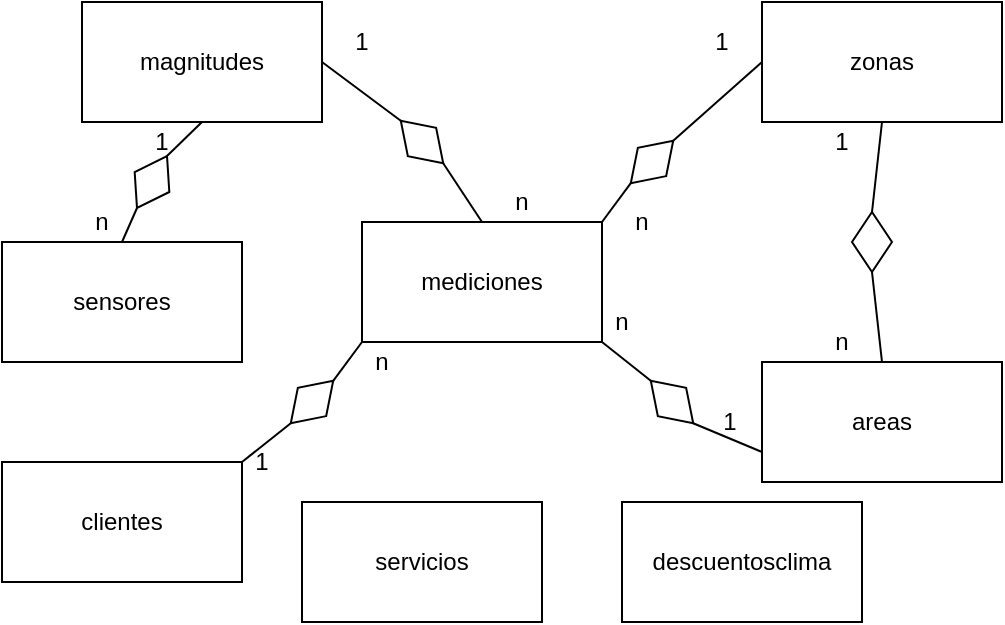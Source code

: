 <mxfile version="13.9.9" type="device"><diagram id="ZbH_61pPypR2rOjU5Vtv" name="Página-1"><mxGraphModel dx="1278" dy="607" grid="1" gridSize="10" guides="1" tooltips="1" connect="1" arrows="1" fold="1" page="1" pageScale="1" pageWidth="827" pageHeight="1169" math="0" shadow="0"><root><mxCell id="0"/><mxCell id="1" parent="0"/><mxCell id="I_MjyY3xcY7WspDceyhx-1" value="sensores" style="rounded=0;whiteSpace=wrap;html=1;" parent="1" vertex="1"><mxGeometry x="50" y="370" width="120" height="60" as="geometry"/></mxCell><mxCell id="I_MjyY3xcY7WspDceyhx-2" value="zonas" style="rounded=0;whiteSpace=wrap;html=1;" parent="1" vertex="1"><mxGeometry x="430" y="250" width="120" height="60" as="geometry"/></mxCell><mxCell id="I_MjyY3xcY7WspDceyhx-3" value="magnitudes" style="rounded=0;whiteSpace=wrap;html=1;" parent="1" vertex="1"><mxGeometry x="90" y="250" width="120" height="60" as="geometry"/></mxCell><mxCell id="I_MjyY3xcY7WspDceyhx-4" value="mediciones" style="rounded=0;whiteSpace=wrap;html=1;" parent="1" vertex="1"><mxGeometry x="230" y="360" width="120" height="60" as="geometry"/></mxCell><mxCell id="I_MjyY3xcY7WspDceyhx-5" value="areas" style="rounded=0;whiteSpace=wrap;html=1;" parent="1" vertex="1"><mxGeometry x="430" y="430" width="120" height="60" as="geometry"/></mxCell><mxCell id="I_MjyY3xcY7WspDceyhx-6" value="servicios" style="rounded=0;whiteSpace=wrap;html=1;" parent="1" vertex="1"><mxGeometry x="200" y="500" width="120" height="60" as="geometry"/></mxCell><mxCell id="Z6hzzFTPwHAOEeom6ugb-1" value="clientes" style="rounded=0;whiteSpace=wrap;html=1;" vertex="1" parent="1"><mxGeometry x="50" y="480" width="120" height="60" as="geometry"/></mxCell><mxCell id="Z6hzzFTPwHAOEeom6ugb-2" value="descuentosclima" style="rounded=0;whiteSpace=wrap;html=1;" vertex="1" parent="1"><mxGeometry x="360" y="500" width="120" height="60" as="geometry"/></mxCell><mxCell id="Z6hzzFTPwHAOEeom6ugb-12" value="" style="rhombus;whiteSpace=wrap;html=1;rotation=120;" vertex="1" parent="1"><mxGeometry x="110" y="330" width="30" height="20" as="geometry"/></mxCell><mxCell id="Z6hzzFTPwHAOEeom6ugb-13" value="" style="endArrow=none;html=1;exitX=0.5;exitY=0;exitDx=0;exitDy=0;entryX=1;entryY=0.5;entryDx=0;entryDy=0;" edge="1" parent="1" source="I_MjyY3xcY7WspDceyhx-1" target="Z6hzzFTPwHAOEeom6ugb-12"><mxGeometry width="50" height="50" relative="1" as="geometry"><mxPoint x="210" y="330" as="sourcePoint"/><mxPoint x="100" y="360" as="targetPoint"/></mxGeometry></mxCell><mxCell id="Z6hzzFTPwHAOEeom6ugb-14" value="" style="endArrow=none;html=1;exitX=0;exitY=0.5;exitDx=0;exitDy=0;entryX=0.5;entryY=1;entryDx=0;entryDy=0;" edge="1" parent="1" source="Z6hzzFTPwHAOEeom6ugb-12" target="I_MjyY3xcY7WspDceyhx-3"><mxGeometry width="50" height="50" relative="1" as="geometry"><mxPoint x="210" y="330" as="sourcePoint"/><mxPoint x="260" y="280" as="targetPoint"/></mxGeometry></mxCell><mxCell id="Z6hzzFTPwHAOEeom6ugb-15" value="" style="rhombus;whiteSpace=wrap;html=1;rotation=-225;" vertex="1" parent="1"><mxGeometry x="360" y="320" width="30" height="20" as="geometry"/></mxCell><mxCell id="Z6hzzFTPwHAOEeom6ugb-16" value="" style="endArrow=none;html=1;exitX=0;exitY=0.5;exitDx=0;exitDy=0;entryX=0;entryY=0.5;entryDx=0;entryDy=0;" edge="1" parent="1" source="Z6hzzFTPwHAOEeom6ugb-15" target="I_MjyY3xcY7WspDceyhx-2"><mxGeometry width="50" height="50" relative="1" as="geometry"><mxPoint x="460" y="320" as="sourcePoint"/><mxPoint x="400" y="300" as="targetPoint"/></mxGeometry></mxCell><mxCell id="Z6hzzFTPwHAOEeom6ugb-17" value="" style="endArrow=none;html=1;entryX=1;entryY=0.5;entryDx=0;entryDy=0;" edge="1" parent="1" target="Z6hzzFTPwHAOEeom6ugb-15"><mxGeometry width="50" height="50" relative="1" as="geometry"><mxPoint x="350" y="360" as="sourcePoint"/><mxPoint x="410" y="310" as="targetPoint"/></mxGeometry></mxCell><mxCell id="Z6hzzFTPwHAOEeom6ugb-18" value="1" style="text;html=1;strokeColor=none;fillColor=none;align=center;verticalAlign=middle;whiteSpace=wrap;rounded=0;" vertex="1" parent="1"><mxGeometry x="110" y="310" width="40" height="20" as="geometry"/></mxCell><mxCell id="Z6hzzFTPwHAOEeom6ugb-20" value="n" style="text;html=1;strokeColor=none;fillColor=none;align=center;verticalAlign=middle;whiteSpace=wrap;rounded=0;" vertex="1" parent="1"><mxGeometry x="80" y="350" width="40" height="20" as="geometry"/></mxCell><mxCell id="Z6hzzFTPwHAOEeom6ugb-28" value="" style="rhombus;whiteSpace=wrap;html=1;rotation=45;" vertex="1" parent="1"><mxGeometry x="245" y="310" width="30" height="20" as="geometry"/></mxCell><mxCell id="Z6hzzFTPwHAOEeom6ugb-29" value="" style="endArrow=none;html=1;exitX=0;exitY=0.5;exitDx=0;exitDy=0;entryX=1;entryY=0.5;entryDx=0;entryDy=0;" edge="1" parent="1" source="Z6hzzFTPwHAOEeom6ugb-28" target="I_MjyY3xcY7WspDceyhx-3"><mxGeometry width="50" height="50" relative="1" as="geometry"><mxPoint x="350" y="320" as="sourcePoint"/><mxPoint x="290" y="300" as="targetPoint"/></mxGeometry></mxCell><mxCell id="Z6hzzFTPwHAOEeom6ugb-30" value="" style="endArrow=none;html=1;entryX=1;entryY=0.5;entryDx=0;entryDy=0;exitX=0.5;exitY=0;exitDx=0;exitDy=0;" edge="1" parent="1" target="Z6hzzFTPwHAOEeom6ugb-28" source="I_MjyY3xcY7WspDceyhx-4"><mxGeometry width="50" height="50" relative="1" as="geometry"><mxPoint x="240" y="360" as="sourcePoint"/><mxPoint x="300" y="310" as="targetPoint"/></mxGeometry></mxCell><mxCell id="Z6hzzFTPwHAOEeom6ugb-31" value="" style="rhombus;whiteSpace=wrap;html=1;rotation=90;" vertex="1" parent="1"><mxGeometry x="470" y="360" width="30" height="20" as="geometry"/></mxCell><mxCell id="Z6hzzFTPwHAOEeom6ugb-32" value="" style="endArrow=none;html=1;entryX=1;entryY=0.5;entryDx=0;entryDy=0;exitX=0.5;exitY=0;exitDx=0;exitDy=0;" edge="1" parent="1" target="Z6hzzFTPwHAOEeom6ugb-31" source="I_MjyY3xcY7WspDceyhx-5"><mxGeometry width="50" height="50" relative="1" as="geometry"><mxPoint x="460" y="400" as="sourcePoint"/><mxPoint x="520" y="350" as="targetPoint"/></mxGeometry></mxCell><mxCell id="Z6hzzFTPwHAOEeom6ugb-33" value="" style="endArrow=none;html=1;exitX=0;exitY=0.5;exitDx=0;exitDy=0;entryX=0.5;entryY=1;entryDx=0;entryDy=0;" edge="1" parent="1" source="Z6hzzFTPwHAOEeom6ugb-31" target="I_MjyY3xcY7WspDceyhx-2"><mxGeometry width="50" height="50" relative="1" as="geometry"><mxPoint x="342.5" y="167.01" as="sourcePoint"/><mxPoint x="360" y="150" as="targetPoint"/></mxGeometry></mxCell><mxCell id="Z6hzzFTPwHAOEeom6ugb-34" value="1" style="text;html=1;strokeColor=none;fillColor=none;align=center;verticalAlign=middle;whiteSpace=wrap;rounded=0;" vertex="1" parent="1"><mxGeometry x="210" y="260" width="40" height="20" as="geometry"/></mxCell><mxCell id="Z6hzzFTPwHAOEeom6ugb-35" value="n" style="text;html=1;strokeColor=none;fillColor=none;align=center;verticalAlign=middle;whiteSpace=wrap;rounded=0;" vertex="1" parent="1"><mxGeometry x="290" y="340" width="40" height="20" as="geometry"/></mxCell><mxCell id="Z6hzzFTPwHAOEeom6ugb-36" value="1" style="text;html=1;strokeColor=none;fillColor=none;align=center;verticalAlign=middle;whiteSpace=wrap;rounded=0;" vertex="1" parent="1"><mxGeometry x="450" y="310" width="40" height="20" as="geometry"/></mxCell><mxCell id="Z6hzzFTPwHAOEeom6ugb-37" value="n" style="text;html=1;strokeColor=none;fillColor=none;align=center;verticalAlign=middle;whiteSpace=wrap;rounded=0;" vertex="1" parent="1"><mxGeometry x="450" y="410" width="40" height="20" as="geometry"/></mxCell><mxCell id="Z6hzzFTPwHAOEeom6ugb-38" value="" style="rhombus;whiteSpace=wrap;html=1;rotation=45;" vertex="1" parent="1"><mxGeometry x="370" y="440" width="30" height="20" as="geometry"/></mxCell><mxCell id="Z6hzzFTPwHAOEeom6ugb-39" value="" style="endArrow=none;html=1;entryX=1;entryY=0.5;entryDx=0;entryDy=0;exitX=0;exitY=0.75;exitDx=0;exitDy=0;" edge="1" parent="1" target="Z6hzzFTPwHAOEeom6ugb-38" source="I_MjyY3xcY7WspDceyhx-5"><mxGeometry width="50" height="50" relative="1" as="geometry"><mxPoint x="340" y="480" as="sourcePoint"/><mxPoint x="400" y="430" as="targetPoint"/></mxGeometry></mxCell><mxCell id="Z6hzzFTPwHAOEeom6ugb-42" value="" style="endArrow=none;html=1;entryX=1;entryY=1;entryDx=0;entryDy=0;exitX=0;exitY=0.5;exitDx=0;exitDy=0;" edge="1" parent="1" source="Z6hzzFTPwHAOEeom6ugb-38" target="I_MjyY3xcY7WspDceyhx-4"><mxGeometry width="50" height="50" relative="1" as="geometry"><mxPoint x="310" y="210" as="sourcePoint"/><mxPoint x="327.5" y="192.99" as="targetPoint"/></mxGeometry></mxCell><mxCell id="Z6hzzFTPwHAOEeom6ugb-43" value="1" style="text;html=1;strokeColor=none;fillColor=none;align=center;verticalAlign=middle;whiteSpace=wrap;rounded=0;" vertex="1" parent="1"><mxGeometry x="390" y="260" width="40" height="20" as="geometry"/></mxCell><mxCell id="Z6hzzFTPwHAOEeom6ugb-44" value="1" style="text;html=1;strokeColor=none;fillColor=none;align=center;verticalAlign=middle;whiteSpace=wrap;rounded=0;" vertex="1" parent="1"><mxGeometry x="394" y="450" width="40" height="20" as="geometry"/></mxCell><mxCell id="Z6hzzFTPwHAOEeom6ugb-45" value="n" style="text;html=1;strokeColor=none;fillColor=none;align=center;verticalAlign=middle;whiteSpace=wrap;rounded=0;" vertex="1" parent="1"><mxGeometry x="350" y="350" width="40" height="20" as="geometry"/></mxCell><mxCell id="Z6hzzFTPwHAOEeom6ugb-46" value="n" style="text;html=1;strokeColor=none;fillColor=none;align=center;verticalAlign=middle;whiteSpace=wrap;rounded=0;" vertex="1" parent="1"><mxGeometry x="340" y="400" width="40" height="20" as="geometry"/></mxCell><mxCell id="Z6hzzFTPwHAOEeom6ugb-47" value="" style="rhombus;whiteSpace=wrap;html=1;rotation=-225;" vertex="1" parent="1"><mxGeometry x="190" y="440" width="30" height="20" as="geometry"/></mxCell><mxCell id="Z6hzzFTPwHAOEeom6ugb-49" value="" style="endArrow=none;html=1;exitX=0;exitY=0.5;exitDx=0;exitDy=0;entryX=0;entryY=1;entryDx=0;entryDy=0;" edge="1" parent="1" source="Z6hzzFTPwHAOEeom6ugb-47" target="I_MjyY3xcY7WspDceyhx-4"><mxGeometry width="50" height="50" relative="1" as="geometry"><mxPoint x="180" y="430" as="sourcePoint"/><mxPoint x="230" y="380" as="targetPoint"/></mxGeometry></mxCell><mxCell id="Z6hzzFTPwHAOEeom6ugb-51" value="" style="endArrow=none;html=1;exitX=1;exitY=0;exitDx=0;exitDy=0;entryX=1;entryY=0.5;entryDx=0;entryDy=0;" edge="1" parent="1" source="Z6hzzFTPwHAOEeom6ugb-1" target="Z6hzzFTPwHAOEeom6ugb-47"><mxGeometry width="50" height="50" relative="1" as="geometry"><mxPoint x="180" y="430" as="sourcePoint"/><mxPoint x="230" y="380" as="targetPoint"/></mxGeometry></mxCell><mxCell id="Z6hzzFTPwHAOEeom6ugb-52" value="n" style="text;html=1;strokeColor=none;fillColor=none;align=center;verticalAlign=middle;whiteSpace=wrap;rounded=0;" vertex="1" parent="1"><mxGeometry x="220" y="420" width="40" height="20" as="geometry"/></mxCell><mxCell id="Z6hzzFTPwHAOEeom6ugb-53" value="1" style="text;html=1;strokeColor=none;fillColor=none;align=center;verticalAlign=middle;whiteSpace=wrap;rounded=0;" vertex="1" parent="1"><mxGeometry x="160" y="470" width="40" height="20" as="geometry"/></mxCell></root></mxGraphModel></diagram></mxfile>